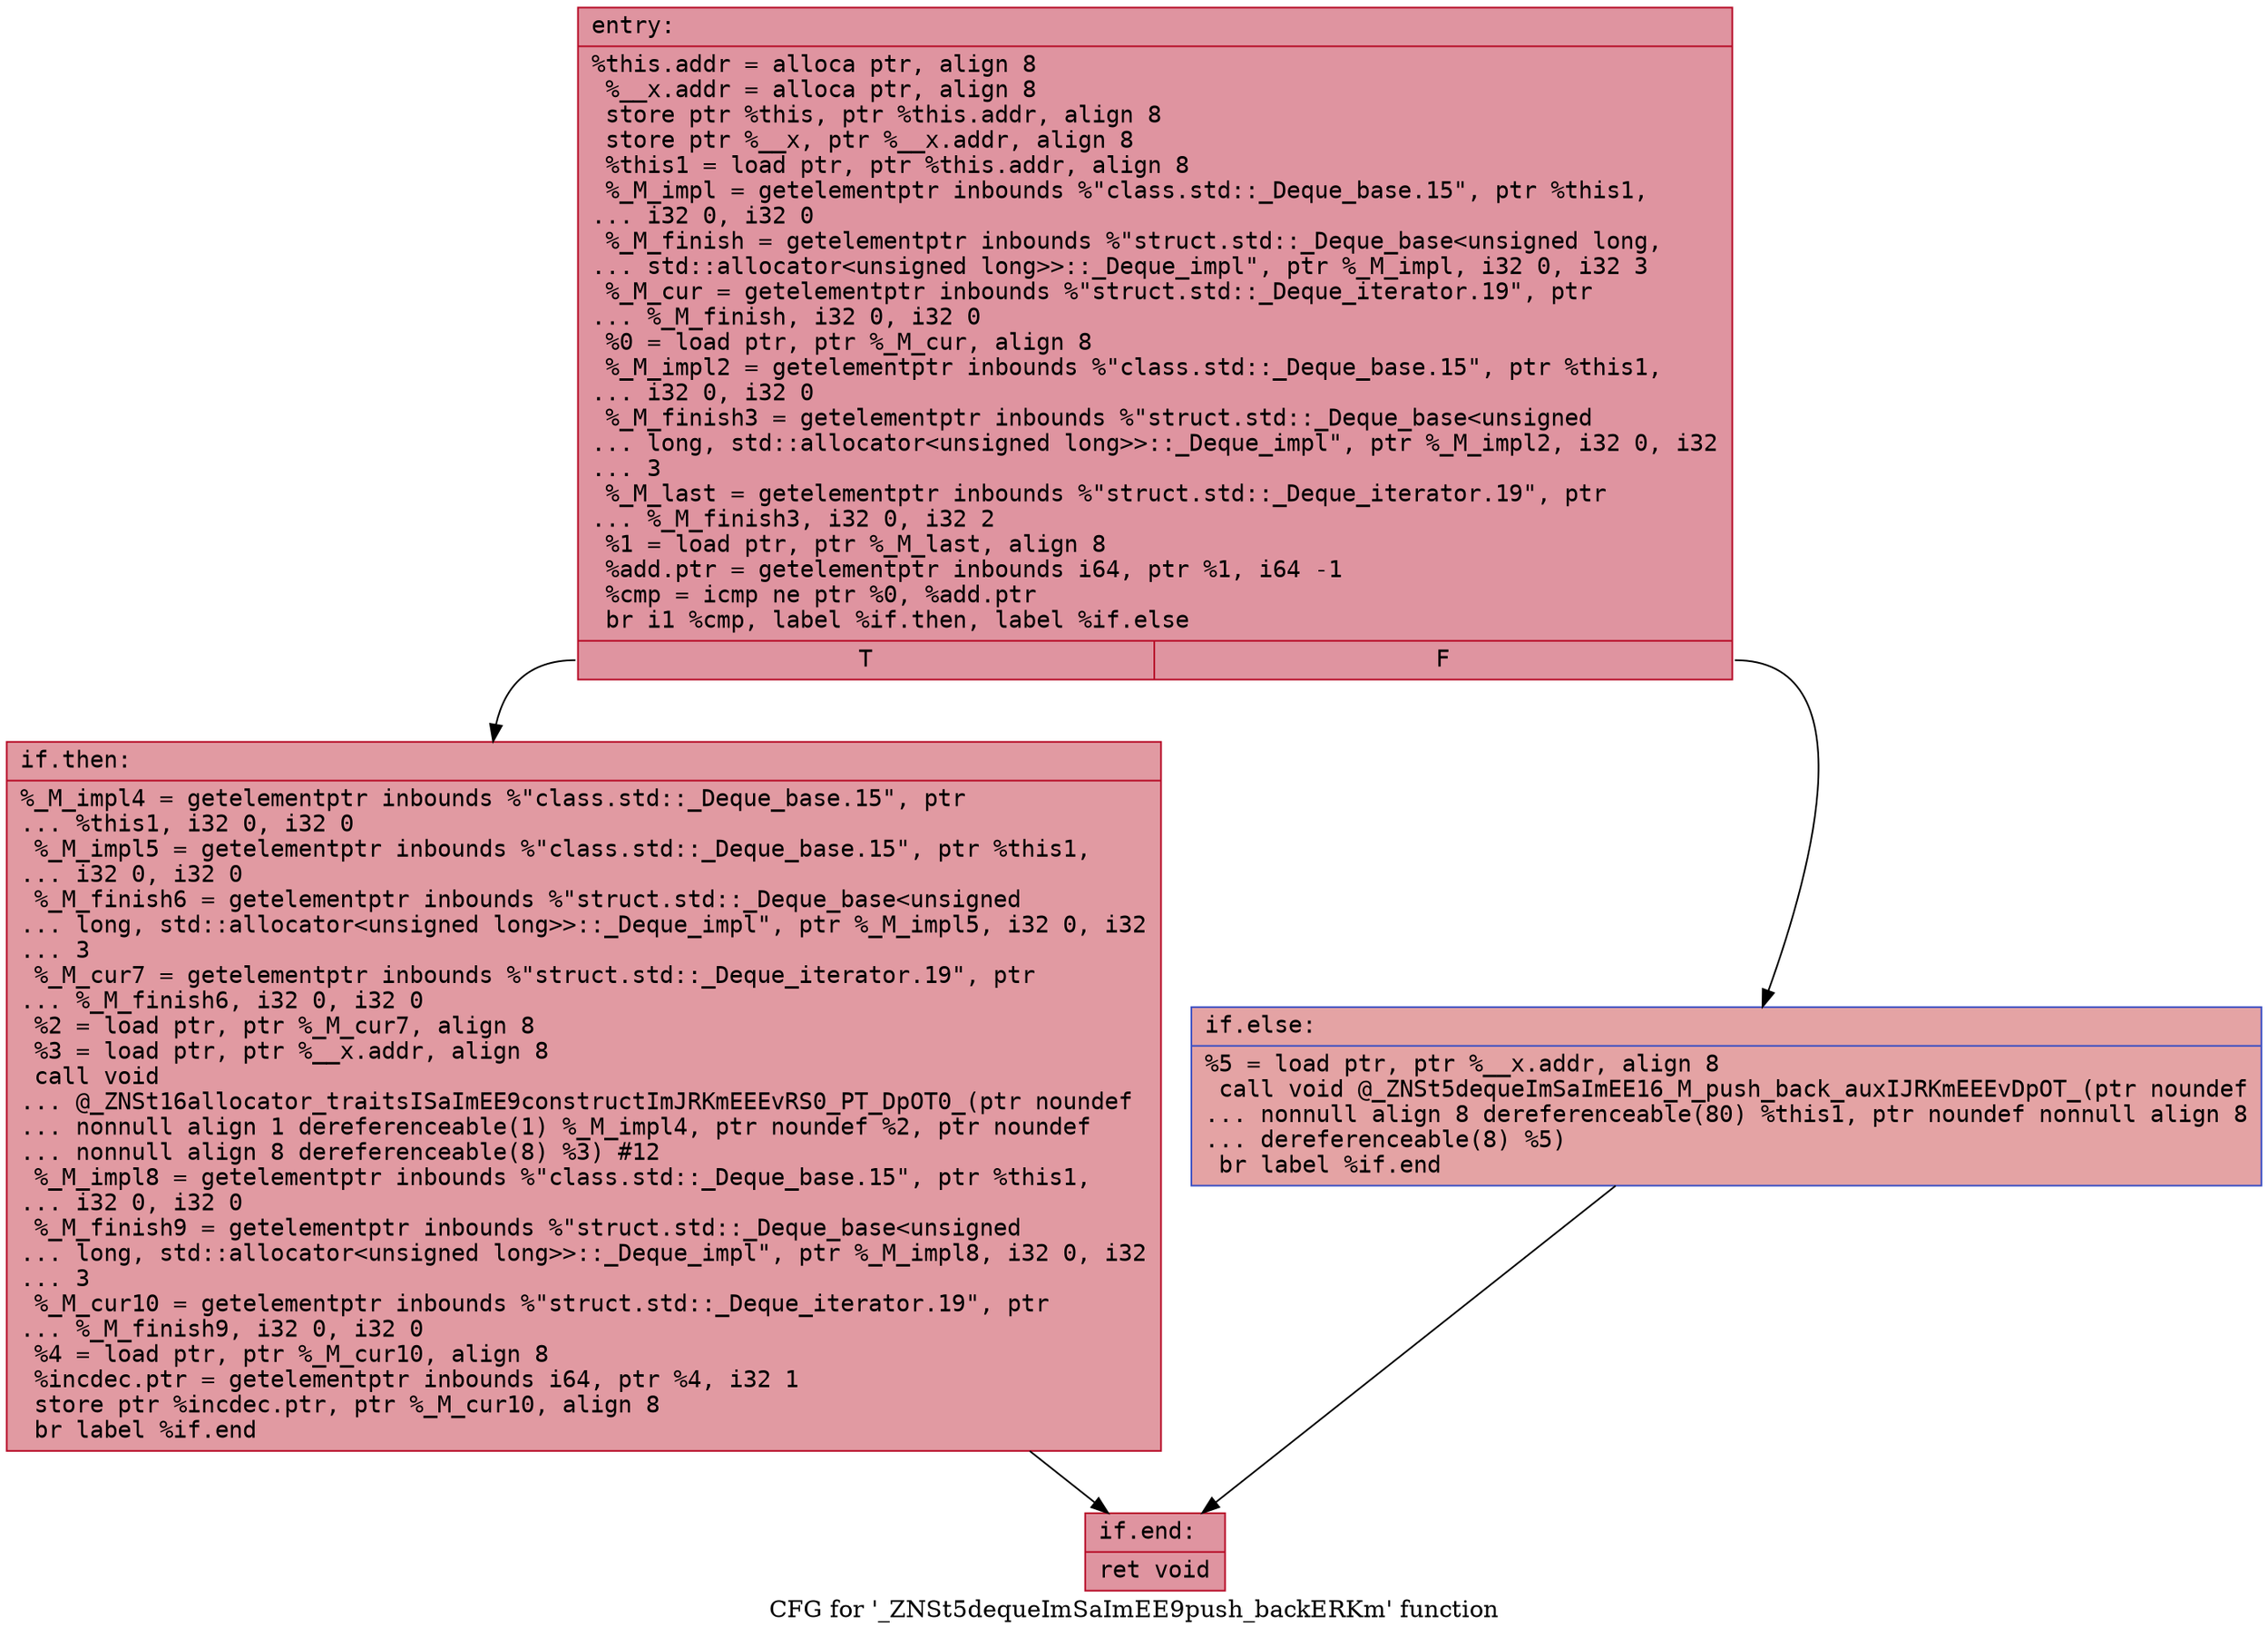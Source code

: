 digraph "CFG for '_ZNSt5dequeImSaImEE9push_backERKm' function" {
	label="CFG for '_ZNSt5dequeImSaImEE9push_backERKm' function";

	Node0x560dc9ff7c80 [shape=record,color="#b70d28ff", style=filled, fillcolor="#b70d2870" fontname="Courier",label="{entry:\l|  %this.addr = alloca ptr, align 8\l  %__x.addr = alloca ptr, align 8\l  store ptr %this, ptr %this.addr, align 8\l  store ptr %__x, ptr %__x.addr, align 8\l  %this1 = load ptr, ptr %this.addr, align 8\l  %_M_impl = getelementptr inbounds %\"class.std::_Deque_base.15\", ptr %this1,\l... i32 0, i32 0\l  %_M_finish = getelementptr inbounds %\"struct.std::_Deque_base\<unsigned long,\l... std::allocator\<unsigned long\>\>::_Deque_impl\", ptr %_M_impl, i32 0, i32 3\l  %_M_cur = getelementptr inbounds %\"struct.std::_Deque_iterator.19\", ptr\l... %_M_finish, i32 0, i32 0\l  %0 = load ptr, ptr %_M_cur, align 8\l  %_M_impl2 = getelementptr inbounds %\"class.std::_Deque_base.15\", ptr %this1,\l... i32 0, i32 0\l  %_M_finish3 = getelementptr inbounds %\"struct.std::_Deque_base\<unsigned\l... long, std::allocator\<unsigned long\>\>::_Deque_impl\", ptr %_M_impl2, i32 0, i32\l... 3\l  %_M_last = getelementptr inbounds %\"struct.std::_Deque_iterator.19\", ptr\l... %_M_finish3, i32 0, i32 2\l  %1 = load ptr, ptr %_M_last, align 8\l  %add.ptr = getelementptr inbounds i64, ptr %1, i64 -1\l  %cmp = icmp ne ptr %0, %add.ptr\l  br i1 %cmp, label %if.then, label %if.else\l|{<s0>T|<s1>F}}"];
	Node0x560dc9ff7c80:s0 -> Node0x560dc9ff8890[tooltip="entry -> if.then\nProbability 62.50%" ];
	Node0x560dc9ff7c80:s1 -> Node0x560dc9ff8900[tooltip="entry -> if.else\nProbability 37.50%" ];
	Node0x560dc9ff8890 [shape=record,color="#b70d28ff", style=filled, fillcolor="#bb1b2c70" fontname="Courier",label="{if.then:\l|  %_M_impl4 = getelementptr inbounds %\"class.std::_Deque_base.15\", ptr\l... %this1, i32 0, i32 0\l  %_M_impl5 = getelementptr inbounds %\"class.std::_Deque_base.15\", ptr %this1,\l... i32 0, i32 0\l  %_M_finish6 = getelementptr inbounds %\"struct.std::_Deque_base\<unsigned\l... long, std::allocator\<unsigned long\>\>::_Deque_impl\", ptr %_M_impl5, i32 0, i32\l... 3\l  %_M_cur7 = getelementptr inbounds %\"struct.std::_Deque_iterator.19\", ptr\l... %_M_finish6, i32 0, i32 0\l  %2 = load ptr, ptr %_M_cur7, align 8\l  %3 = load ptr, ptr %__x.addr, align 8\l  call void\l... @_ZNSt16allocator_traitsISaImEE9constructImJRKmEEEvRS0_PT_DpOT0_(ptr noundef\l... nonnull align 1 dereferenceable(1) %_M_impl4, ptr noundef %2, ptr noundef\l... nonnull align 8 dereferenceable(8) %3) #12\l  %_M_impl8 = getelementptr inbounds %\"class.std::_Deque_base.15\", ptr %this1,\l... i32 0, i32 0\l  %_M_finish9 = getelementptr inbounds %\"struct.std::_Deque_base\<unsigned\l... long, std::allocator\<unsigned long\>\>::_Deque_impl\", ptr %_M_impl8, i32 0, i32\l... 3\l  %_M_cur10 = getelementptr inbounds %\"struct.std::_Deque_iterator.19\", ptr\l... %_M_finish9, i32 0, i32 0\l  %4 = load ptr, ptr %_M_cur10, align 8\l  %incdec.ptr = getelementptr inbounds i64, ptr %4, i32 1\l  store ptr %incdec.ptr, ptr %_M_cur10, align 8\l  br label %if.end\l}"];
	Node0x560dc9ff8890 -> Node0x560dc9ff8ed0[tooltip="if.then -> if.end\nProbability 100.00%" ];
	Node0x560dc9ff8900 [shape=record,color="#3d50c3ff", style=filled, fillcolor="#c32e3170" fontname="Courier",label="{if.else:\l|  %5 = load ptr, ptr %__x.addr, align 8\l  call void @_ZNSt5dequeImSaImEE16_M_push_back_auxIJRKmEEEvDpOT_(ptr noundef\l... nonnull align 8 dereferenceable(80) %this1, ptr noundef nonnull align 8\l... dereferenceable(8) %5)\l  br label %if.end\l}"];
	Node0x560dc9ff8900 -> Node0x560dc9ff8ed0[tooltip="if.else -> if.end\nProbability 100.00%" ];
	Node0x560dc9ff8ed0 [shape=record,color="#b70d28ff", style=filled, fillcolor="#b70d2870" fontname="Courier",label="{if.end:\l|  ret void\l}"];
}
